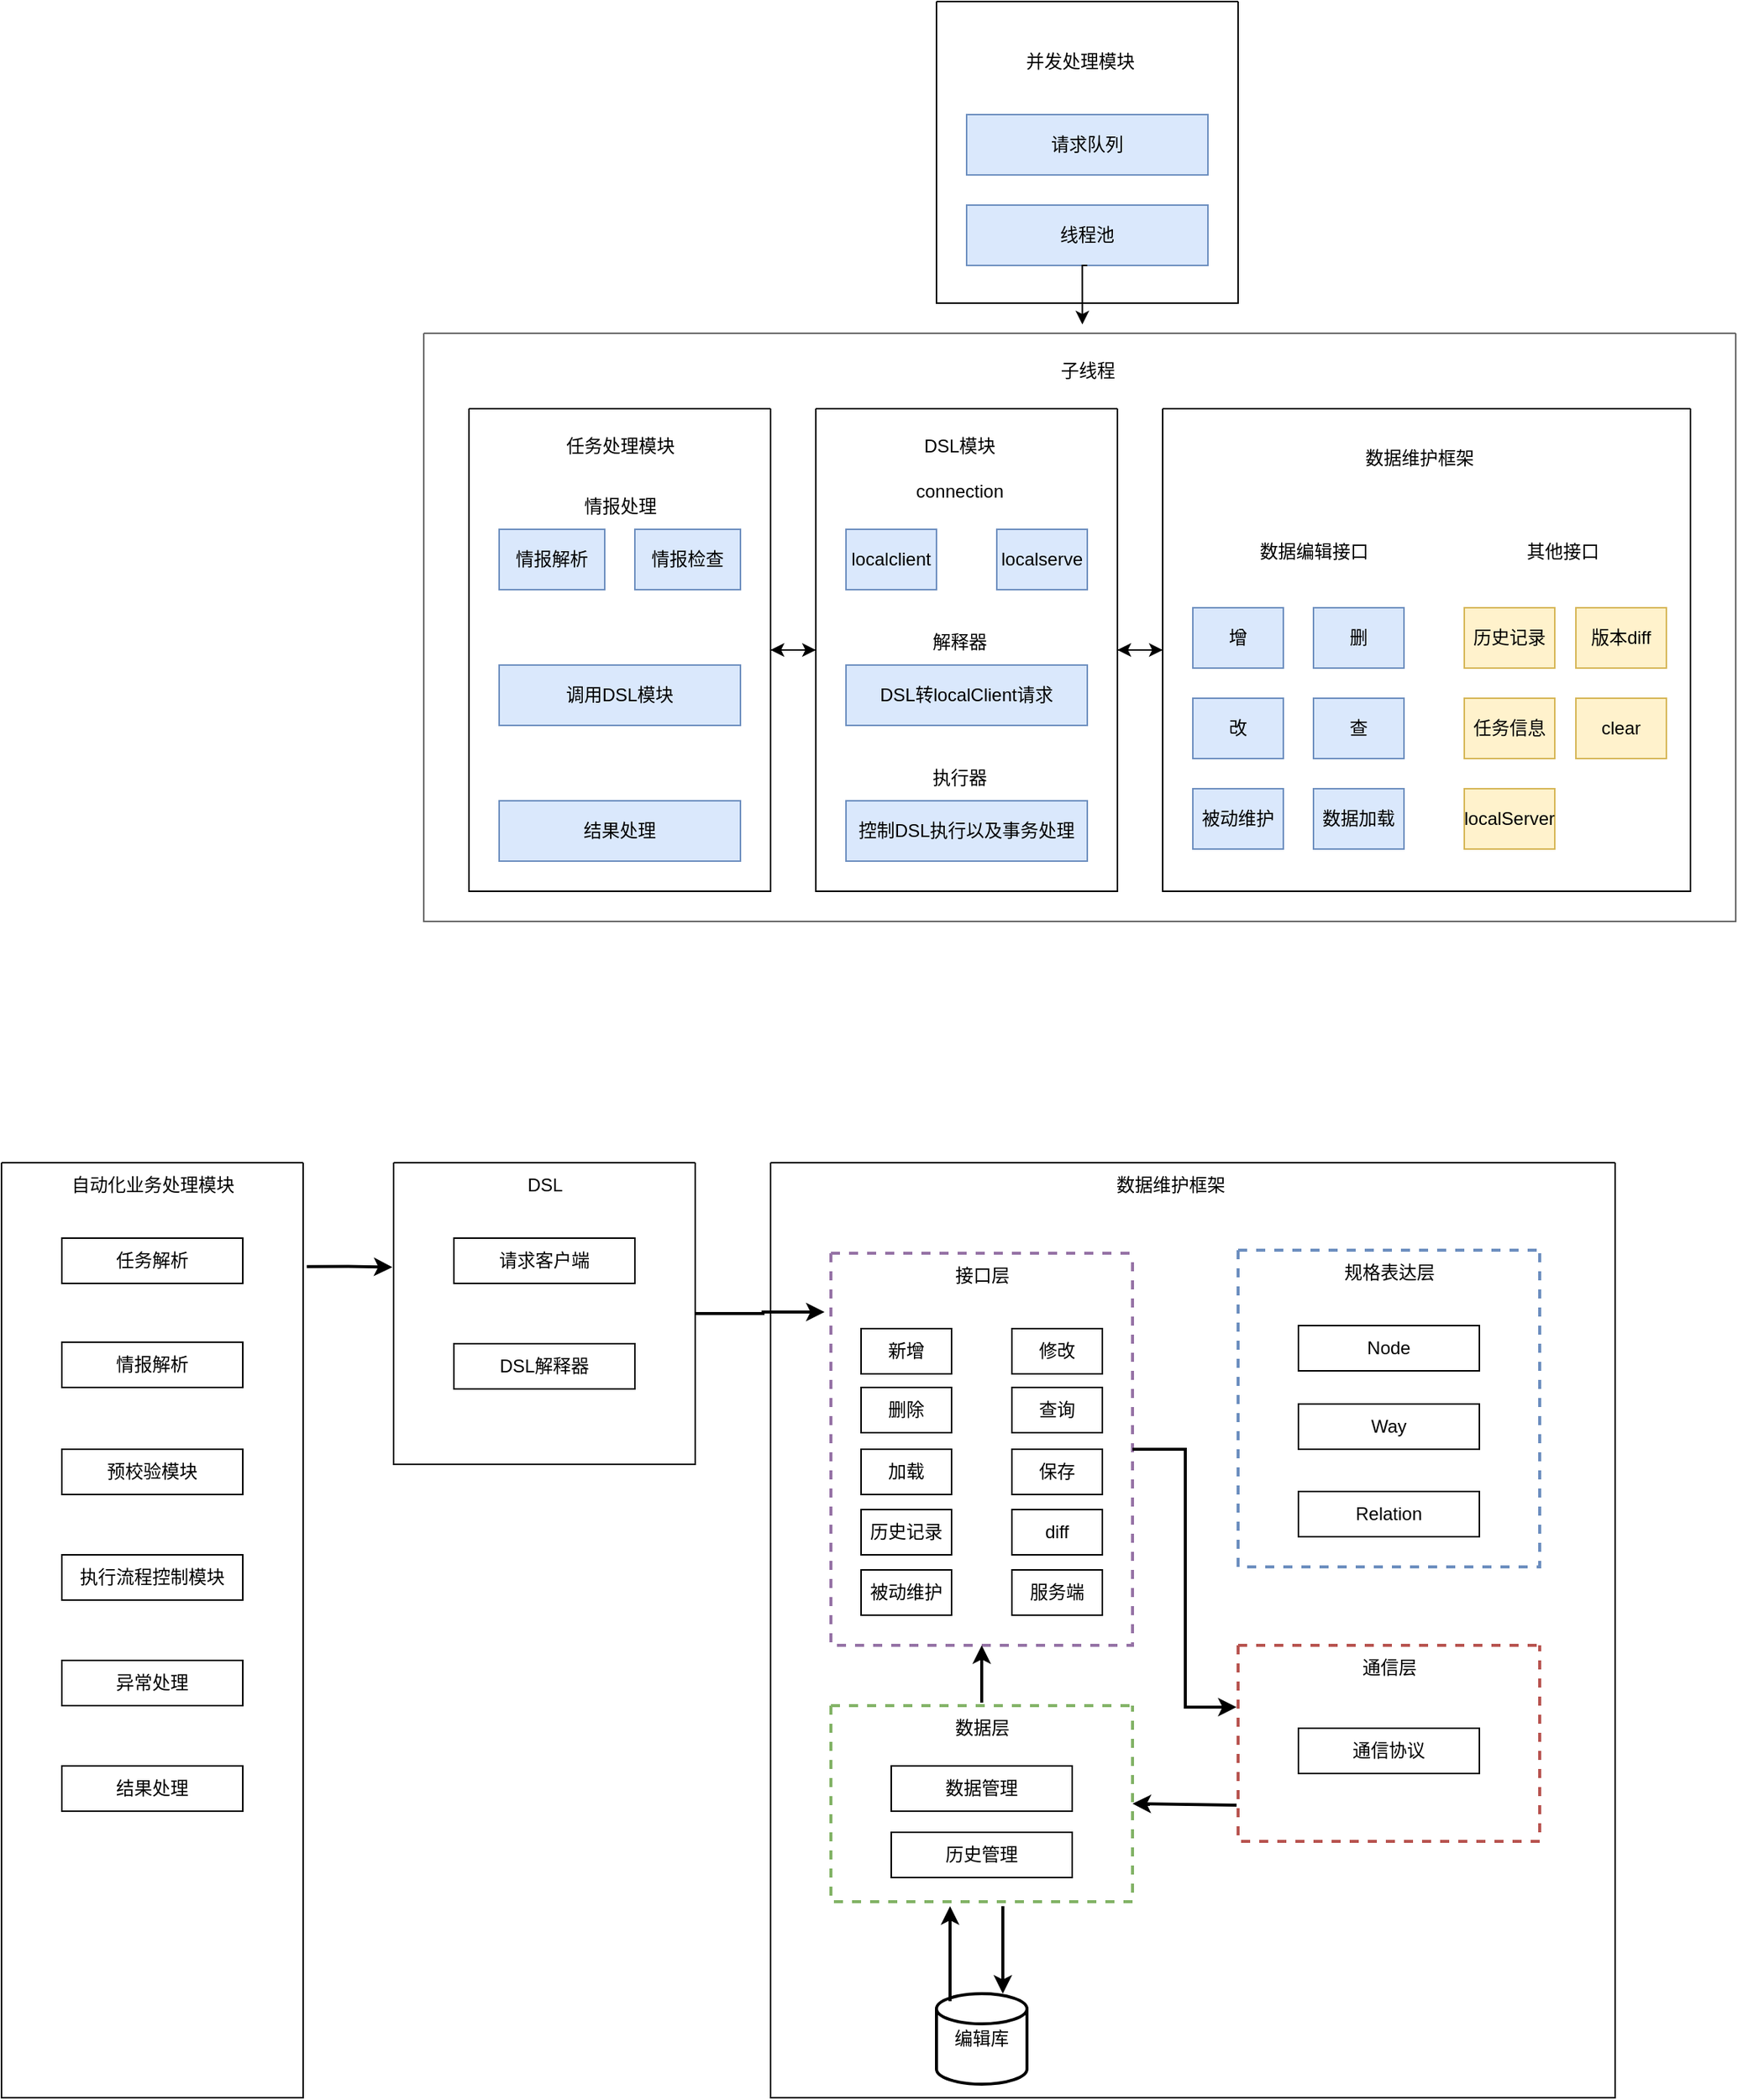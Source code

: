 <mxfile version="22.0.4" type="github">
  <diagram id="prtHgNgQTEPvFCAcTncT" name="Page-1">
    <mxGraphModel dx="2020" dy="1932" grid="1" gridSize="10" guides="1" tooltips="1" connect="1" arrows="1" fold="1" page="1" pageScale="1" pageWidth="827" pageHeight="1169" math="0" shadow="0">
      <root>
        <mxCell id="0" />
        <mxCell id="1" parent="0" />
        <mxCell id="fDUamY-TMNvM78CvobbD-58" value="" style="swimlane;startSize=0;fillColor=#E6E6E6;strokeColor=#666666;fontColor=#333333;" parent="1" vertex="1">
          <mxGeometry x="-460" y="160" width="870" height="390" as="geometry" />
        </mxCell>
        <mxCell id="fDUamY-TMNvM78CvobbD-59" value="子线程" style="text;html=1;align=center;verticalAlign=middle;resizable=0;points=[];autosize=1;strokeColor=none;fillColor=none;" parent="fDUamY-TMNvM78CvobbD-58" vertex="1">
          <mxGeometry x="410" y="10" width="60" height="30" as="geometry" />
        </mxCell>
        <mxCell id="fDUamY-TMNvM78CvobbD-56" style="edgeStyle=orthogonalEdgeStyle;rounded=0;orthogonalLoop=1;jettySize=auto;html=1;exitX=0;exitY=0.5;exitDx=0;exitDy=0;entryX=1;entryY=0.5;entryDx=0;entryDy=0;" parent="1" source="fDUamY-TMNvM78CvobbD-2" target="fDUamY-TMNvM78CvobbD-24" edge="1">
          <mxGeometry relative="1" as="geometry" />
        </mxCell>
        <mxCell id="fDUamY-TMNvM78CvobbD-2" value="" style="swimlane;startSize=0;" parent="1" vertex="1">
          <mxGeometry x="30" y="210" width="350" height="320" as="geometry" />
        </mxCell>
        <mxCell id="fDUamY-TMNvM78CvobbD-4" value="数据维护框架" style="text;html=1;align=center;verticalAlign=middle;resizable=0;points=[];autosize=1;strokeColor=none;fillColor=none;" parent="fDUamY-TMNvM78CvobbD-2" vertex="1">
          <mxGeometry x="120" y="18" width="100" height="30" as="geometry" />
        </mxCell>
        <mxCell id="fDUamY-TMNvM78CvobbD-5" value="增" style="whiteSpace=wrap;html=1;fillColor=#dae8fc;strokeColor=#6c8ebf;" parent="fDUamY-TMNvM78CvobbD-2" vertex="1">
          <mxGeometry x="20" y="132" width="60" height="40" as="geometry" />
        </mxCell>
        <mxCell id="fDUamY-TMNvM78CvobbD-9" value="查" style="whiteSpace=wrap;html=1;fillColor=#dae8fc;strokeColor=#6c8ebf;" parent="fDUamY-TMNvM78CvobbD-2" vertex="1">
          <mxGeometry x="100" y="192" width="60" height="40" as="geometry" />
        </mxCell>
        <mxCell id="fDUamY-TMNvM78CvobbD-8" value="删" style="whiteSpace=wrap;html=1;fillColor=#dae8fc;strokeColor=#6c8ebf;" parent="fDUamY-TMNvM78CvobbD-2" vertex="1">
          <mxGeometry x="100" y="132" width="60" height="40" as="geometry" />
        </mxCell>
        <mxCell id="fDUamY-TMNvM78CvobbD-7" value="被动维护" style="whiteSpace=wrap;html=1;fillColor=#dae8fc;strokeColor=#6c8ebf;" parent="fDUamY-TMNvM78CvobbD-2" vertex="1">
          <mxGeometry x="20" y="252" width="60" height="40" as="geometry" />
        </mxCell>
        <mxCell id="fDUamY-TMNvM78CvobbD-6" value="改" style="whiteSpace=wrap;html=1;fillColor=#dae8fc;strokeColor=#6c8ebf;" parent="fDUamY-TMNvM78CvobbD-2" vertex="1">
          <mxGeometry x="20" y="192" width="60" height="40" as="geometry" />
        </mxCell>
        <mxCell id="fDUamY-TMNvM78CvobbD-11" value="数据加载" style="whiteSpace=wrap;html=1;fillColor=#dae8fc;strokeColor=#6c8ebf;" parent="fDUamY-TMNvM78CvobbD-2" vertex="1">
          <mxGeometry x="100" y="252" width="60" height="40" as="geometry" />
        </mxCell>
        <mxCell id="fDUamY-TMNvM78CvobbD-12" value="数据编辑接口" style="text;html=1;align=center;verticalAlign=middle;resizable=0;points=[];autosize=1;strokeColor=none;fillColor=none;" parent="fDUamY-TMNvM78CvobbD-2" vertex="1">
          <mxGeometry x="50" y="80" width="100" height="30" as="geometry" />
        </mxCell>
        <mxCell id="fDUamY-TMNvM78CvobbD-14" value="其他接口" style="text;html=1;align=center;verticalAlign=middle;resizable=0;points=[];autosize=1;strokeColor=none;fillColor=none;" parent="fDUamY-TMNvM78CvobbD-2" vertex="1">
          <mxGeometry x="230" y="80" width="70" height="30" as="geometry" />
        </mxCell>
        <mxCell id="fDUamY-TMNvM78CvobbD-16" value="历史记录" style="whiteSpace=wrap;html=1;fillColor=#fff2cc;strokeColor=#d6b656;" parent="fDUamY-TMNvM78CvobbD-2" vertex="1">
          <mxGeometry x="200" y="132" width="60" height="40" as="geometry" />
        </mxCell>
        <mxCell id="fDUamY-TMNvM78CvobbD-17" value="版本diff" style="whiteSpace=wrap;html=1;fillColor=#fff2cc;strokeColor=#d6b656;" parent="fDUamY-TMNvM78CvobbD-2" vertex="1">
          <mxGeometry x="274" y="132" width="60" height="40" as="geometry" />
        </mxCell>
        <mxCell id="fDUamY-TMNvM78CvobbD-18" value="任务信息" style="whiteSpace=wrap;html=1;fillColor=#fff2cc;strokeColor=#d6b656;" parent="fDUamY-TMNvM78CvobbD-2" vertex="1">
          <mxGeometry x="200" y="192" width="60" height="40" as="geometry" />
        </mxCell>
        <mxCell id="fDUamY-TMNvM78CvobbD-19" value="clear" style="whiteSpace=wrap;html=1;fillColor=#fff2cc;strokeColor=#d6b656;" parent="fDUamY-TMNvM78CvobbD-2" vertex="1">
          <mxGeometry x="274" y="192" width="60" height="40" as="geometry" />
        </mxCell>
        <mxCell id="fDUamY-TMNvM78CvobbD-23" value="localServer" style="whiteSpace=wrap;html=1;fillColor=#fff2cc;strokeColor=#d6b656;" parent="fDUamY-TMNvM78CvobbD-2" vertex="1">
          <mxGeometry x="200" y="252" width="60" height="40" as="geometry" />
        </mxCell>
        <mxCell id="fDUamY-TMNvM78CvobbD-55" style="edgeStyle=orthogonalEdgeStyle;rounded=0;orthogonalLoop=1;jettySize=auto;html=1;exitX=1;exitY=0.5;exitDx=0;exitDy=0;entryX=0;entryY=0.5;entryDx=0;entryDy=0;" parent="1" source="fDUamY-TMNvM78CvobbD-24" target="fDUamY-TMNvM78CvobbD-2" edge="1">
          <mxGeometry relative="1" as="geometry" />
        </mxCell>
        <mxCell id="fDUamY-TMNvM78CvobbD-57" style="edgeStyle=orthogonalEdgeStyle;rounded=0;orthogonalLoop=1;jettySize=auto;html=1;entryX=1;entryY=0.5;entryDx=0;entryDy=0;" parent="1" source="fDUamY-TMNvM78CvobbD-24" target="fDUamY-TMNvM78CvobbD-36" edge="1">
          <mxGeometry relative="1" as="geometry" />
        </mxCell>
        <mxCell id="fDUamY-TMNvM78CvobbD-24" value="" style="swimlane;startSize=0;" parent="1" vertex="1">
          <mxGeometry x="-200" y="210" width="200" height="320" as="geometry" />
        </mxCell>
        <mxCell id="fDUamY-TMNvM78CvobbD-25" value="DSL模块" style="text;html=1;align=center;verticalAlign=middle;resizable=0;points=[];autosize=1;strokeColor=none;fillColor=none;" parent="fDUamY-TMNvM78CvobbD-24" vertex="1">
          <mxGeometry x="60" y="10" width="70" height="30" as="geometry" />
        </mxCell>
        <mxCell id="fDUamY-TMNvM78CvobbD-29" value="localclient" style="whiteSpace=wrap;html=1;fillColor=#dae8fc;strokeColor=#6c8ebf;" parent="fDUamY-TMNvM78CvobbD-24" vertex="1">
          <mxGeometry x="20" y="80" width="60" height="40" as="geometry" />
        </mxCell>
        <mxCell id="fDUamY-TMNvM78CvobbD-30" value="localserve" style="whiteSpace=wrap;html=1;fillColor=#dae8fc;strokeColor=#6c8ebf;" parent="fDUamY-TMNvM78CvobbD-24" vertex="1">
          <mxGeometry x="120" y="80" width="60" height="40" as="geometry" />
        </mxCell>
        <mxCell id="fDUamY-TMNvM78CvobbD-31" value="connection" style="text;html=1;align=center;verticalAlign=middle;resizable=0;points=[];autosize=1;strokeColor=none;fillColor=none;" parent="fDUamY-TMNvM78CvobbD-24" vertex="1">
          <mxGeometry x="55" y="40" width="80" height="30" as="geometry" />
        </mxCell>
        <mxCell id="fDUamY-TMNvM78CvobbD-33" value="解释器" style="text;html=1;align=center;verticalAlign=middle;resizable=0;points=[];autosize=1;strokeColor=none;fillColor=none;" parent="fDUamY-TMNvM78CvobbD-24" vertex="1">
          <mxGeometry x="65" y="140" width="60" height="30" as="geometry" />
        </mxCell>
        <mxCell id="fDUamY-TMNvM78CvobbD-32" value="DSL转localClient请求" style="whiteSpace=wrap;html=1;fillColor=#dae8fc;strokeColor=#6c8ebf;" parent="fDUamY-TMNvM78CvobbD-24" vertex="1">
          <mxGeometry x="20" y="170" width="160" height="40" as="geometry" />
        </mxCell>
        <mxCell id="fDUamY-TMNvM78CvobbD-34" value="执行器" style="text;html=1;align=center;verticalAlign=middle;resizable=0;points=[];autosize=1;strokeColor=none;fillColor=none;" parent="fDUamY-TMNvM78CvobbD-24" vertex="1">
          <mxGeometry x="65" y="230" width="60" height="30" as="geometry" />
        </mxCell>
        <mxCell id="fDUamY-TMNvM78CvobbD-35" value="控制DSL执行以及事务处理" style="whiteSpace=wrap;html=1;fillColor=#dae8fc;strokeColor=#6c8ebf;" parent="fDUamY-TMNvM78CvobbD-24" vertex="1">
          <mxGeometry x="20" y="260" width="160" height="40" as="geometry" />
        </mxCell>
        <mxCell id="fDUamY-TMNvM78CvobbD-54" style="edgeStyle=orthogonalEdgeStyle;rounded=0;orthogonalLoop=1;jettySize=auto;html=1;entryX=0;entryY=0.5;entryDx=0;entryDy=0;" parent="1" source="fDUamY-TMNvM78CvobbD-36" target="fDUamY-TMNvM78CvobbD-24" edge="1">
          <mxGeometry relative="1" as="geometry" />
        </mxCell>
        <mxCell id="fDUamY-TMNvM78CvobbD-36" value="" style="swimlane;startSize=0;" parent="1" vertex="1">
          <mxGeometry x="-430" y="210" width="200" height="320" as="geometry" />
        </mxCell>
        <mxCell id="fDUamY-TMNvM78CvobbD-45" value="任务处理模块" style="text;html=1;align=center;verticalAlign=middle;resizable=0;points=[];autosize=1;strokeColor=none;fillColor=none;" parent="fDUamY-TMNvM78CvobbD-36" vertex="1">
          <mxGeometry x="50" y="10" width="100" height="30" as="geometry" />
        </mxCell>
        <mxCell id="fDUamY-TMNvM78CvobbD-48" value="结果处理" style="whiteSpace=wrap;html=1;fillColor=#dae8fc;strokeColor=#6c8ebf;" parent="fDUamY-TMNvM78CvobbD-36" vertex="1">
          <mxGeometry x="20" y="260" width="160" height="40" as="geometry" />
        </mxCell>
        <mxCell id="fDUamY-TMNvM78CvobbD-49" value="调用DSL模块" style="whiteSpace=wrap;html=1;fillColor=#dae8fc;strokeColor=#6c8ebf;" parent="fDUamY-TMNvM78CvobbD-36" vertex="1">
          <mxGeometry x="20" y="170" width="160" height="40" as="geometry" />
        </mxCell>
        <mxCell id="fDUamY-TMNvM78CvobbD-46" value="情报解析" style="whiteSpace=wrap;html=1;fillColor=#dae8fc;strokeColor=#6c8ebf;" parent="fDUamY-TMNvM78CvobbD-36" vertex="1">
          <mxGeometry x="20" y="80" width="70" height="40" as="geometry" />
        </mxCell>
        <mxCell id="fDUamY-TMNvM78CvobbD-61" value="情报检查" style="whiteSpace=wrap;html=1;fillColor=#dae8fc;strokeColor=#6c8ebf;" parent="fDUamY-TMNvM78CvobbD-36" vertex="1">
          <mxGeometry x="110" y="80" width="70" height="40" as="geometry" />
        </mxCell>
        <mxCell id="fDUamY-TMNvM78CvobbD-62" value="情报处理" style="text;html=1;align=center;verticalAlign=middle;resizable=0;points=[];autosize=1;strokeColor=none;fillColor=none;" parent="fDUamY-TMNvM78CvobbD-36" vertex="1">
          <mxGeometry x="65" y="50" width="70" height="30" as="geometry" />
        </mxCell>
        <mxCell id="fDUamY-TMNvM78CvobbD-50" value="" style="swimlane;startSize=0;" parent="1" vertex="1">
          <mxGeometry x="-120" y="-60" width="200" height="200" as="geometry" />
        </mxCell>
        <mxCell id="fDUamY-TMNvM78CvobbD-51" value="并发处理模块" style="text;html=1;align=center;verticalAlign=middle;resizable=0;points=[];autosize=1;strokeColor=none;fillColor=none;" parent="fDUamY-TMNvM78CvobbD-50" vertex="1">
          <mxGeometry x="45" y="25" width="100" height="30" as="geometry" />
        </mxCell>
        <mxCell id="fDUamY-TMNvM78CvobbD-52" value="请求队列" style="whiteSpace=wrap;html=1;fillColor=#dae8fc;strokeColor=#6c8ebf;" parent="fDUamY-TMNvM78CvobbD-50" vertex="1">
          <mxGeometry x="20" y="75" width="160" height="40" as="geometry" />
        </mxCell>
        <mxCell id="fDUamY-TMNvM78CvobbD-53" value="线程池" style="whiteSpace=wrap;html=1;fillColor=#dae8fc;strokeColor=#6c8ebf;" parent="fDUamY-TMNvM78CvobbD-50" vertex="1">
          <mxGeometry x="20" y="135" width="160" height="40" as="geometry" />
        </mxCell>
        <mxCell id="fDUamY-TMNvM78CvobbD-60" style="edgeStyle=orthogonalEdgeStyle;rounded=0;orthogonalLoop=1;jettySize=auto;html=1;exitX=0.5;exitY=1;exitDx=0;exitDy=0;entryX=0.502;entryY=-0.015;entryDx=0;entryDy=0;entryPerimeter=0;" parent="1" source="fDUamY-TMNvM78CvobbD-53" target="fDUamY-TMNvM78CvobbD-58" edge="1">
          <mxGeometry relative="1" as="geometry" />
        </mxCell>
        <mxCell id="pLpwxtjD34FoSH7N6ikD-1" value="" style="swimlane;startSize=0;fillColor=#dae8fc;strokeColor=#6c8ebf;strokeWidth=2;dashed=1;" vertex="1" parent="1">
          <mxGeometry x="80" y="768" width="200" height="210" as="geometry" />
        </mxCell>
        <mxCell id="pLpwxtjD34FoSH7N6ikD-3" value="Node" style="rounded=0;whiteSpace=wrap;html=1;" vertex="1" parent="pLpwxtjD34FoSH7N6ikD-1">
          <mxGeometry x="40" y="50" width="120" height="30" as="geometry" />
        </mxCell>
        <mxCell id="pLpwxtjD34FoSH7N6ikD-4" value="Way" style="rounded=0;whiteSpace=wrap;html=1;" vertex="1" parent="pLpwxtjD34FoSH7N6ikD-1">
          <mxGeometry x="40" y="102" width="120" height="30" as="geometry" />
        </mxCell>
        <mxCell id="pLpwxtjD34FoSH7N6ikD-5" value="Relation" style="rounded=0;whiteSpace=wrap;html=1;" vertex="1" parent="pLpwxtjD34FoSH7N6ikD-1">
          <mxGeometry x="40" y="160" width="120" height="30" as="geometry" />
        </mxCell>
        <mxCell id="pLpwxtjD34FoSH7N6ikD-2" value="规格表达层" style="text;html=1;align=center;verticalAlign=middle;resizable=0;points=[];autosize=1;strokeColor=none;fillColor=none;" vertex="1" parent="pLpwxtjD34FoSH7N6ikD-1">
          <mxGeometry x="60" width="80" height="30" as="geometry" />
        </mxCell>
        <mxCell id="pLpwxtjD34FoSH7N6ikD-11" value="" style="swimlane;startSize=0;fillColor=#f8cecc;strokeColor=#b85450;strokeWidth=2;dashed=1;" vertex="1" parent="1">
          <mxGeometry x="80" y="1030" width="200" height="130" as="geometry" />
        </mxCell>
        <mxCell id="pLpwxtjD34FoSH7N6ikD-15" value="通信层" style="text;html=1;align=center;verticalAlign=middle;resizable=0;points=[];autosize=1;strokeColor=none;fillColor=none;" vertex="1" parent="pLpwxtjD34FoSH7N6ikD-11">
          <mxGeometry x="70" width="60" height="30" as="geometry" />
        </mxCell>
        <mxCell id="pLpwxtjD34FoSH7N6ikD-16" value="通信协议" style="rounded=0;whiteSpace=wrap;html=1;" vertex="1" parent="pLpwxtjD34FoSH7N6ikD-11">
          <mxGeometry x="40" y="55" width="120" height="30" as="geometry" />
        </mxCell>
        <mxCell id="pLpwxtjD34FoSH7N6ikD-20" value="" style="swimlane;startSize=0;fillColor=#d5e8d4;strokeColor=#82b366;strokeWidth=2;dashed=1;" vertex="1" parent="1">
          <mxGeometry x="-190" y="1070" width="200" height="130" as="geometry" />
        </mxCell>
        <mxCell id="pLpwxtjD34FoSH7N6ikD-21" value="数据层" style="text;html=1;align=center;verticalAlign=middle;resizable=0;points=[];autosize=1;strokeColor=none;fillColor=none;" vertex="1" parent="pLpwxtjD34FoSH7N6ikD-20">
          <mxGeometry x="70" width="60" height="30" as="geometry" />
        </mxCell>
        <mxCell id="pLpwxtjD34FoSH7N6ikD-22" value="数据管理" style="rounded=0;whiteSpace=wrap;html=1;" vertex="1" parent="pLpwxtjD34FoSH7N6ikD-20">
          <mxGeometry x="40" y="40" width="120" height="30" as="geometry" />
        </mxCell>
        <mxCell id="pLpwxtjD34FoSH7N6ikD-23" value="历史管理" style="rounded=0;whiteSpace=wrap;html=1;" vertex="1" parent="pLpwxtjD34FoSH7N6ikD-20">
          <mxGeometry x="40" y="84" width="120" height="30" as="geometry" />
        </mxCell>
        <mxCell id="pLpwxtjD34FoSH7N6ikD-24" value="编辑库" style="strokeWidth=2;html=1;shape=mxgraph.flowchart.database;whiteSpace=wrap;" vertex="1" parent="1">
          <mxGeometry x="-120" y="1261" width="60" height="60" as="geometry" />
        </mxCell>
        <mxCell id="pLpwxtjD34FoSH7N6ikD-25" value="" style="endArrow=classic;html=1;rounded=0;strokeWidth=2;entryX=0.395;entryY=1.023;entryDx=0;entryDy=0;entryPerimeter=0;exitX=0.15;exitY=0.083;exitDx=0;exitDy=0;exitPerimeter=0;" edge="1" parent="1" source="pLpwxtjD34FoSH7N6ikD-24" target="pLpwxtjD34FoSH7N6ikD-20">
          <mxGeometry width="50" height="50" relative="1" as="geometry">
            <mxPoint x="-250" y="1321" as="sourcePoint" />
            <mxPoint x="-200" y="1271" as="targetPoint" />
          </mxGeometry>
        </mxCell>
        <mxCell id="pLpwxtjD34FoSH7N6ikD-26" value="" style="endArrow=classic;html=1;rounded=0;strokeWidth=2;exitX=0.57;exitY=1.023;exitDx=0;exitDy=0;exitPerimeter=0;" edge="1" parent="1" source="pLpwxtjD34FoSH7N6ikD-20">
          <mxGeometry width="50" height="50" relative="1" as="geometry">
            <mxPoint x="-101" y="1276" as="sourcePoint" />
            <mxPoint x="-76" y="1261" as="targetPoint" />
          </mxGeometry>
        </mxCell>
        <mxCell id="pLpwxtjD34FoSH7N6ikD-28" value="" style="endArrow=classic;html=1;rounded=0;strokeWidth=2;entryX=1;entryY=0.5;entryDx=0;entryDy=0;exitX=-0.005;exitY=0.815;exitDx=0;exitDy=0;exitPerimeter=0;" edge="1" parent="1" source="pLpwxtjD34FoSH7N6ikD-11" target="pLpwxtjD34FoSH7N6ikD-20">
          <mxGeometry width="50" height="50" relative="1" as="geometry">
            <mxPoint x="130" y="1310" as="sourcePoint" />
            <mxPoint x="180" y="1260" as="targetPoint" />
          </mxGeometry>
        </mxCell>
        <mxCell id="pLpwxtjD34FoSH7N6ikD-29" value="" style="swimlane;startSize=0;fillColor=#e1d5e7;strokeColor=#9673a6;strokeWidth=2;dashed=1;" vertex="1" parent="1">
          <mxGeometry x="-190" y="770" width="200" height="260" as="geometry" />
        </mxCell>
        <mxCell id="pLpwxtjD34FoSH7N6ikD-30" value="接口层" style="text;html=1;align=center;verticalAlign=middle;resizable=0;points=[];autosize=1;strokeColor=none;fillColor=none;" vertex="1" parent="pLpwxtjD34FoSH7N6ikD-29">
          <mxGeometry x="70" width="60" height="30" as="geometry" />
        </mxCell>
        <mxCell id="pLpwxtjD34FoSH7N6ikD-36" value="新增" style="rounded=0;whiteSpace=wrap;html=1;" vertex="1" parent="pLpwxtjD34FoSH7N6ikD-29">
          <mxGeometry x="20" y="50" width="60" height="30" as="geometry" />
        </mxCell>
        <mxCell id="pLpwxtjD34FoSH7N6ikD-42" value="修改" style="rounded=0;whiteSpace=wrap;html=1;" vertex="1" parent="pLpwxtjD34FoSH7N6ikD-29">
          <mxGeometry x="120" y="50" width="60" height="30" as="geometry" />
        </mxCell>
        <mxCell id="pLpwxtjD34FoSH7N6ikD-43" value="删除" style="rounded=0;whiteSpace=wrap;html=1;" vertex="1" parent="pLpwxtjD34FoSH7N6ikD-29">
          <mxGeometry x="20" y="89" width="60" height="30" as="geometry" />
        </mxCell>
        <mxCell id="pLpwxtjD34FoSH7N6ikD-44" value="查询" style="rounded=0;whiteSpace=wrap;html=1;" vertex="1" parent="pLpwxtjD34FoSH7N6ikD-29">
          <mxGeometry x="120" y="89" width="60" height="30" as="geometry" />
        </mxCell>
        <mxCell id="pLpwxtjD34FoSH7N6ikD-45" value="加载" style="rounded=0;whiteSpace=wrap;html=1;" vertex="1" parent="pLpwxtjD34FoSH7N6ikD-29">
          <mxGeometry x="20" y="130" width="60" height="30" as="geometry" />
        </mxCell>
        <mxCell id="pLpwxtjD34FoSH7N6ikD-46" value="保存" style="rounded=0;whiteSpace=wrap;html=1;" vertex="1" parent="pLpwxtjD34FoSH7N6ikD-29">
          <mxGeometry x="120" y="130" width="60" height="30" as="geometry" />
        </mxCell>
        <mxCell id="pLpwxtjD34FoSH7N6ikD-47" value="历史记录" style="rounded=0;whiteSpace=wrap;html=1;" vertex="1" parent="pLpwxtjD34FoSH7N6ikD-29">
          <mxGeometry x="20" y="170" width="60" height="30" as="geometry" />
        </mxCell>
        <mxCell id="pLpwxtjD34FoSH7N6ikD-48" value="diff" style="rounded=0;whiteSpace=wrap;html=1;" vertex="1" parent="pLpwxtjD34FoSH7N6ikD-29">
          <mxGeometry x="120" y="170" width="60" height="30" as="geometry" />
        </mxCell>
        <mxCell id="pLpwxtjD34FoSH7N6ikD-49" value="被动维护" style="rounded=0;whiteSpace=wrap;html=1;" vertex="1" parent="pLpwxtjD34FoSH7N6ikD-29">
          <mxGeometry x="20" y="210" width="60" height="30" as="geometry" />
        </mxCell>
        <mxCell id="pLpwxtjD34FoSH7N6ikD-33" value="" style="endArrow=classic;html=1;rounded=0;strokeWidth=2;entryX=0.5;entryY=1;entryDx=0;entryDy=0;exitX=0.5;exitY=-0.067;exitDx=0;exitDy=0;exitPerimeter=0;" edge="1" parent="1" source="pLpwxtjD34FoSH7N6ikD-21" target="pLpwxtjD34FoSH7N6ikD-29">
          <mxGeometry width="50" height="50" relative="1" as="geometry">
            <mxPoint x="130" y="1310" as="sourcePoint" />
            <mxPoint x="180" y="1260" as="targetPoint" />
          </mxGeometry>
        </mxCell>
        <mxCell id="pLpwxtjD34FoSH7N6ikD-34" style="edgeStyle=orthogonalEdgeStyle;rounded=0;orthogonalLoop=1;jettySize=auto;html=1;entryX=-0.005;entryY=0.315;entryDx=0;entryDy=0;entryPerimeter=0;strokeWidth=2;" edge="1" parent="1" source="pLpwxtjD34FoSH7N6ikD-29" target="pLpwxtjD34FoSH7N6ikD-11">
          <mxGeometry relative="1" as="geometry" />
        </mxCell>
        <mxCell id="pLpwxtjD34FoSH7N6ikD-50" value="" style="swimlane;startSize=0;" vertex="1" parent="1">
          <mxGeometry x="-230" y="710" width="560" height="620" as="geometry" />
        </mxCell>
        <mxCell id="pLpwxtjD34FoSH7N6ikD-51" value="数据维护框架" style="text;html=1;align=center;verticalAlign=middle;resizable=0;points=[];autosize=1;strokeColor=none;fillColor=none;" vertex="1" parent="pLpwxtjD34FoSH7N6ikD-50">
          <mxGeometry x="215" width="100" height="30" as="geometry" />
        </mxCell>
        <mxCell id="pLpwxtjD34FoSH7N6ikD-52" value="服务端" style="rounded=0;whiteSpace=wrap;html=1;" vertex="1" parent="pLpwxtjD34FoSH7N6ikD-50">
          <mxGeometry x="160" y="270" width="60" height="30" as="geometry" />
        </mxCell>
        <mxCell id="pLpwxtjD34FoSH7N6ikD-53" value="" style="swimlane;startSize=0;" vertex="1" parent="1">
          <mxGeometry x="-480" y="710" width="200" height="200" as="geometry" />
        </mxCell>
        <mxCell id="pLpwxtjD34FoSH7N6ikD-54" value="DSL" style="text;html=1;align=center;verticalAlign=middle;resizable=0;points=[];autosize=1;strokeColor=none;fillColor=none;" vertex="1" parent="pLpwxtjD34FoSH7N6ikD-53">
          <mxGeometry x="75" width="50" height="30" as="geometry" />
        </mxCell>
        <mxCell id="pLpwxtjD34FoSH7N6ikD-55" value="请求客户端" style="rounded=0;whiteSpace=wrap;html=1;" vertex="1" parent="pLpwxtjD34FoSH7N6ikD-53">
          <mxGeometry x="40" y="50" width="120" height="30" as="geometry" />
        </mxCell>
        <mxCell id="pLpwxtjD34FoSH7N6ikD-56" value="DSL解释器" style="rounded=0;whiteSpace=wrap;html=1;" vertex="1" parent="pLpwxtjD34FoSH7N6ikD-53">
          <mxGeometry x="40" y="120" width="120" height="30" as="geometry" />
        </mxCell>
        <mxCell id="pLpwxtjD34FoSH7N6ikD-57" style="edgeStyle=orthogonalEdgeStyle;rounded=0;orthogonalLoop=1;jettySize=auto;html=1;exitX=1;exitY=0.5;exitDx=0;exitDy=0;entryX=-0.021;entryY=0.15;entryDx=0;entryDy=0;entryPerimeter=0;strokeWidth=2;" edge="1" parent="1" source="pLpwxtjD34FoSH7N6ikD-53" target="pLpwxtjD34FoSH7N6ikD-29">
          <mxGeometry relative="1" as="geometry" />
        </mxCell>
        <mxCell id="pLpwxtjD34FoSH7N6ikD-58" value="" style="swimlane;startSize=0;" vertex="1" parent="1">
          <mxGeometry x="-740" y="710" width="200" height="620" as="geometry" />
        </mxCell>
        <mxCell id="pLpwxtjD34FoSH7N6ikD-60" value="任务解析" style="rounded=0;whiteSpace=wrap;html=1;" vertex="1" parent="pLpwxtjD34FoSH7N6ikD-58">
          <mxGeometry x="40" y="50" width="120" height="30" as="geometry" />
        </mxCell>
        <mxCell id="pLpwxtjD34FoSH7N6ikD-61" value="情报解析" style="rounded=0;whiteSpace=wrap;html=1;" vertex="1" parent="pLpwxtjD34FoSH7N6ikD-58">
          <mxGeometry x="40" y="119" width="120" height="30" as="geometry" />
        </mxCell>
        <mxCell id="pLpwxtjD34FoSH7N6ikD-62" value="预校验模块" style="rounded=0;whiteSpace=wrap;html=1;" vertex="1" parent="pLpwxtjD34FoSH7N6ikD-58">
          <mxGeometry x="40" y="190" width="120" height="30" as="geometry" />
        </mxCell>
        <mxCell id="pLpwxtjD34FoSH7N6ikD-63" value="执行流程控制模块" style="rounded=0;whiteSpace=wrap;html=1;" vertex="1" parent="pLpwxtjD34FoSH7N6ikD-58">
          <mxGeometry x="40" y="260" width="120" height="30" as="geometry" />
        </mxCell>
        <mxCell id="pLpwxtjD34FoSH7N6ikD-65" value="异常处理" style="rounded=0;whiteSpace=wrap;html=1;" vertex="1" parent="pLpwxtjD34FoSH7N6ikD-58">
          <mxGeometry x="40" y="330" width="120" height="30" as="geometry" />
        </mxCell>
        <mxCell id="pLpwxtjD34FoSH7N6ikD-66" value="结果处理" style="rounded=0;whiteSpace=wrap;html=1;" vertex="1" parent="pLpwxtjD34FoSH7N6ikD-58">
          <mxGeometry x="40" y="400" width="120" height="30" as="geometry" />
        </mxCell>
        <mxCell id="pLpwxtjD34FoSH7N6ikD-59" value="自动化业务处理模块" style="text;html=1;align=center;verticalAlign=middle;resizable=0;points=[];autosize=1;strokeColor=none;fillColor=none;" vertex="1" parent="pLpwxtjD34FoSH7N6ikD-58">
          <mxGeometry x="35" width="130" height="30" as="geometry" />
        </mxCell>
        <mxCell id="pLpwxtjD34FoSH7N6ikD-67" style="edgeStyle=orthogonalEdgeStyle;rounded=0;orthogonalLoop=1;jettySize=auto;html=1;entryX=-0.004;entryY=0.346;entryDx=0;entryDy=0;entryPerimeter=0;strokeWidth=2;exitX=1.012;exitY=0.111;exitDx=0;exitDy=0;exitPerimeter=0;" edge="1" parent="1" source="pLpwxtjD34FoSH7N6ikD-58" target="pLpwxtjD34FoSH7N6ikD-53">
          <mxGeometry relative="1" as="geometry">
            <mxPoint x="-530" y="810" as="sourcePoint" />
          </mxGeometry>
        </mxCell>
      </root>
    </mxGraphModel>
  </diagram>
</mxfile>
